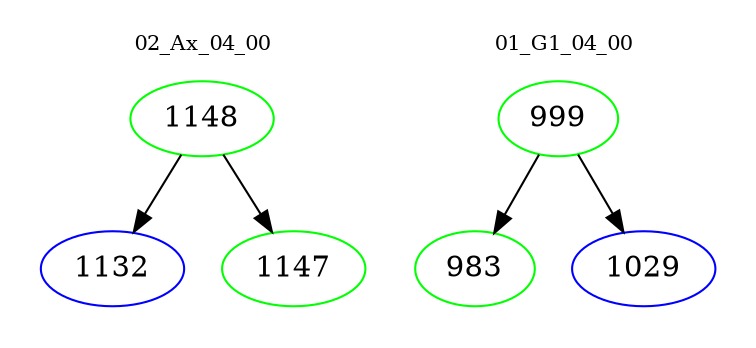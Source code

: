 digraph{
subgraph cluster_0 {
color = white
label = "02_Ax_04_00";
fontsize=10;
T0_1148 [label="1148", color="green"]
T0_1148 -> T0_1132 [color="black"]
T0_1132 [label="1132", color="blue"]
T0_1148 -> T0_1147 [color="black"]
T0_1147 [label="1147", color="green"]
}
subgraph cluster_1 {
color = white
label = "01_G1_04_00";
fontsize=10;
T1_999 [label="999", color="green"]
T1_999 -> T1_983 [color="black"]
T1_983 [label="983", color="green"]
T1_999 -> T1_1029 [color="black"]
T1_1029 [label="1029", color="blue"]
}
}
